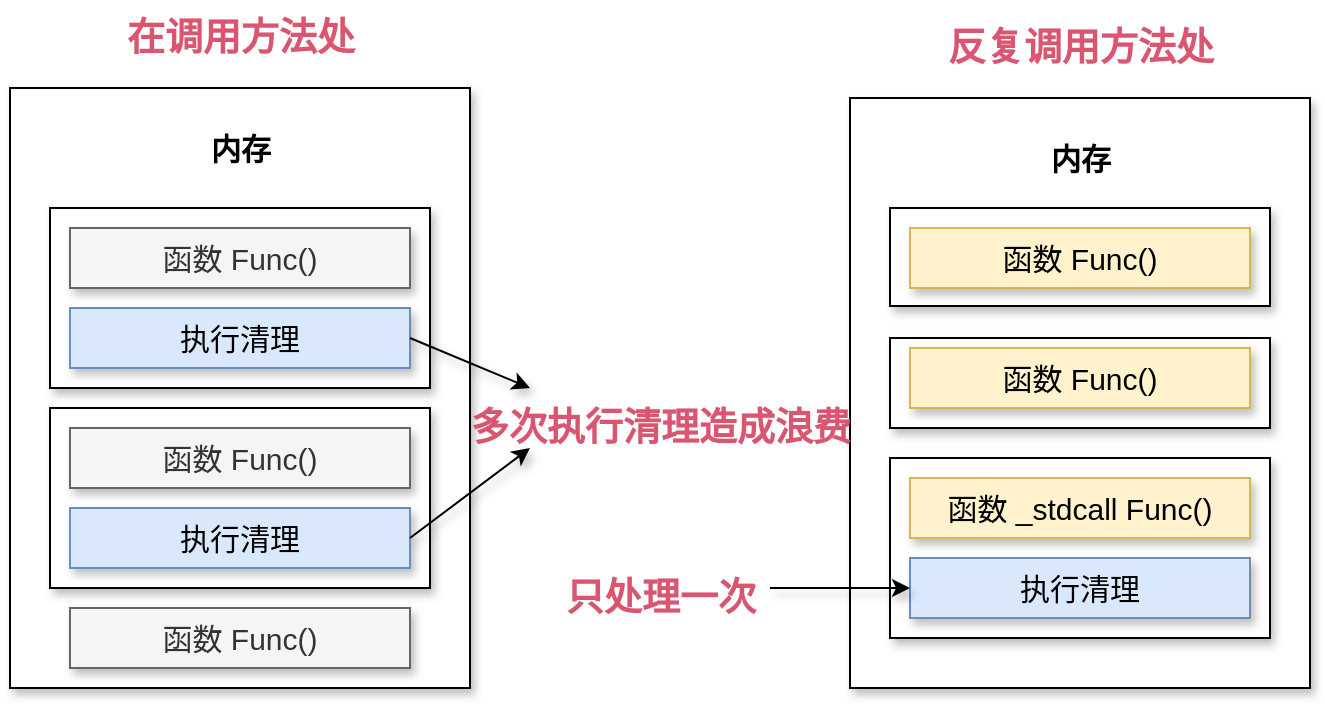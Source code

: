 <mxfile version="14.1.5" type="device"><diagram id="aiXuNTHJgiE3axc797V3" name="第 1 页"><mxGraphModel dx="621" dy="552" grid="1" gridSize="10" guides="1" tooltips="1" connect="1" arrows="1" fold="1" page="1" pageScale="1" pageWidth="827" pageHeight="1169" math="0" shadow="0"><root><mxCell id="0"/><mxCell id="1" parent="0"/><mxCell id="qhr2X6jCwmNGbIc1g98i-12" value="" style="rounded=0;whiteSpace=wrap;html=1;fontSize=15;shadow=1;labelBorderColor=none;" parent="1" vertex="1"><mxGeometry x="540" y="315" width="230" height="295" as="geometry"/></mxCell><mxCell id="R27brXlG_A0Kss5dCxza-25" value="" style="rounded=0;whiteSpace=wrap;html=1;fontStyle=0;fontSize=15;shadow=1;labelBorderColor=none;" vertex="1" parent="1"><mxGeometry x="560" y="370" width="190" height="49" as="geometry"/></mxCell><mxCell id="R27brXlG_A0Kss5dCxza-24" value="" style="rounded=0;whiteSpace=wrap;html=1;fontStyle=0;fontSize=15;shadow=1;labelBorderColor=none;" vertex="1" parent="1"><mxGeometry x="560" y="435" width="190" height="45" as="geometry"/></mxCell><mxCell id="qhr2X6jCwmNGbIc1g98i-1" value="函数 Func()" style="rounded=0;whiteSpace=wrap;html=1;fontStyle=0;fontSize=15;shadow=1;labelBorderColor=none;fillColor=#fff2cc;strokeColor=#d6b656;" parent="1" vertex="1"><mxGeometry x="570" y="380" width="170" height="30" as="geometry"/></mxCell><mxCell id="qhr2X6jCwmNGbIc1g98i-3" value="函数 Func()" style="rounded=0;whiteSpace=wrap;html=1;fontStyle=0;fontSize=15;shadow=1;labelBorderColor=none;fillColor=#fff2cc;strokeColor=#d6b656;" parent="1" vertex="1"><mxGeometry x="570" y="440" width="170" height="30" as="geometry"/></mxCell><mxCell id="qhr2X6jCwmNGbIc1g98i-14" value="内存" style="text;html=1;align=center;verticalAlign=middle;resizable=0;points=[];autosize=1;fontSize=15;fontStyle=1;shadow=1;labelBorderColor=none;" parent="1" vertex="1"><mxGeometry x="630" y="335" width="50" height="20" as="geometry"/></mxCell><mxCell id="R27brXlG_A0Kss5dCxza-1" value="" style="rounded=0;whiteSpace=wrap;html=1;fontStyle=0;fontSize=15;shadow=1;labelBorderColor=none;" vertex="1" parent="1"><mxGeometry x="560" y="495" width="190" height="90" as="geometry"/></mxCell><mxCell id="R27brXlG_A0Kss5dCxza-2" value="函数 _stdcall Func()" style="rounded=0;whiteSpace=wrap;html=1;fontStyle=0;fontSize=15;shadow=1;labelBorderColor=none;fillColor=#fff2cc;strokeColor=#d6b656;" vertex="1" parent="1"><mxGeometry x="570" y="505" width="170" height="30" as="geometry"/></mxCell><mxCell id="R27brXlG_A0Kss5dCxza-3" value="执行清理" style="rounded=0;whiteSpace=wrap;html=1;fontStyle=0;fontSize=15;shadow=1;labelBorderColor=none;fillColor=#dae8fc;strokeColor=#6c8ebf;" vertex="1" parent="1"><mxGeometry x="570" y="545" width="170" height="30" as="geometry"/></mxCell><mxCell id="R27brXlG_A0Kss5dCxza-4" value="" style="rounded=0;whiteSpace=wrap;html=1;fontSize=15;shadow=1;labelBorderColor=none;" vertex="1" parent="1"><mxGeometry x="120" y="310" width="230" height="300" as="geometry"/></mxCell><mxCell id="R27brXlG_A0Kss5dCxza-7" value="内存" style="text;html=1;align=center;verticalAlign=middle;resizable=0;points=[];autosize=1;fontSize=15;fontStyle=1;shadow=1;labelBorderColor=none;" vertex="1" parent="1"><mxGeometry x="210" y="330" width="50" height="20" as="geometry"/></mxCell><mxCell id="R27brXlG_A0Kss5dCxza-8" value="" style="rounded=0;whiteSpace=wrap;html=1;fontStyle=0;fontSize=15;shadow=1;labelBorderColor=none;" vertex="1" parent="1"><mxGeometry x="140" y="470" width="190" height="90" as="geometry"/></mxCell><mxCell id="R27brXlG_A0Kss5dCxza-9" value="函数 Func()" style="rounded=0;whiteSpace=wrap;html=1;fontStyle=0;fontSize=15;shadow=1;labelBorderColor=none;fillColor=#f5f5f5;strokeColor=#666666;fontColor=#333333;" vertex="1" parent="1"><mxGeometry x="150" y="480" width="170" height="30" as="geometry"/></mxCell><mxCell id="R27brXlG_A0Kss5dCxza-10" value="执行清理" style="rounded=0;whiteSpace=wrap;html=1;fontStyle=0;fontSize=15;shadow=1;labelBorderColor=none;fillColor=#dae8fc;strokeColor=#6c8ebf;" vertex="1" parent="1"><mxGeometry x="150" y="520" width="170" height="30" as="geometry"/></mxCell><mxCell id="R27brXlG_A0Kss5dCxza-11" value="" style="rounded=0;whiteSpace=wrap;html=1;fontStyle=0;fontSize=15;shadow=1;labelBorderColor=none;" vertex="1" parent="1"><mxGeometry x="140" y="370" width="190" height="90" as="geometry"/></mxCell><mxCell id="R27brXlG_A0Kss5dCxza-12" value="函数 Func()" style="rounded=0;whiteSpace=wrap;html=1;fontStyle=0;fontSize=15;shadow=1;labelBorderColor=none;fillColor=#f5f5f5;strokeColor=#666666;fontColor=#333333;" vertex="1" parent="1"><mxGeometry x="150" y="380" width="170" height="30" as="geometry"/></mxCell><mxCell id="R27brXlG_A0Kss5dCxza-13" value="执行清理" style="rounded=0;whiteSpace=wrap;html=1;fontStyle=0;fontSize=15;shadow=1;labelBorderColor=none;fillColor=#dae8fc;strokeColor=#6c8ebf;" vertex="1" parent="1"><mxGeometry x="150" y="420" width="170" height="30" as="geometry"/></mxCell><mxCell id="R27brXlG_A0Kss5dCxza-14" value="在调用方法处" style="text;html=1;align=center;verticalAlign=middle;resizable=0;points=[];autosize=1;fontStyle=1;fontSize=19;shadow=1;fontColor=#D95570;" vertex="1" parent="1"><mxGeometry x="170" y="270" width="130" height="30" as="geometry"/></mxCell><mxCell id="R27brXlG_A0Kss5dCxza-15" value="反复调用方法处" style="text;html=1;align=center;verticalAlign=middle;resizable=0;points=[];autosize=1;fontStyle=1;fontSize=19;shadow=1;fontColor=#D95570;" vertex="1" parent="1"><mxGeometry x="580" y="275" width="150" height="30" as="geometry"/></mxCell><mxCell id="R27brXlG_A0Kss5dCxza-16" value="" style="endArrow=classic;html=1;fontSize=19;exitX=1;exitY=0.5;exitDx=0;exitDy=0;shadow=1;" edge="1" parent="1" source="R27brXlG_A0Kss5dCxza-13"><mxGeometry width="50" height="50" relative="1" as="geometry"><mxPoint x="390" y="610" as="sourcePoint"/><mxPoint x="380" y="460" as="targetPoint"/></mxGeometry></mxCell><mxCell id="R27brXlG_A0Kss5dCxza-17" value="" style="endArrow=classic;html=1;fontSize=19;exitX=1;exitY=0.5;exitDx=0;exitDy=0;shadow=1;" edge="1" parent="1" source="R27brXlG_A0Kss5dCxza-10"><mxGeometry width="50" height="50" relative="1" as="geometry"><mxPoint x="390" y="610" as="sourcePoint"/><mxPoint x="380" y="490" as="targetPoint"/></mxGeometry></mxCell><mxCell id="R27brXlG_A0Kss5dCxza-18" value="多次执行清理造成浪费" style="text;html=1;align=center;verticalAlign=middle;resizable=0;points=[];autosize=1;fontSize=19;shadow=1;fontColor=#D95570;fontStyle=1" vertex="1" parent="1"><mxGeometry x="340" y="465" width="210" height="30" as="geometry"/></mxCell><mxCell id="R27brXlG_A0Kss5dCxza-20" value="函数 Func()" style="rounded=0;whiteSpace=wrap;html=1;fontStyle=0;fontSize=15;shadow=1;labelBorderColor=none;fillColor=#f5f5f5;strokeColor=#666666;fontColor=#333333;" vertex="1" parent="1"><mxGeometry x="150" y="570" width="170" height="30" as="geometry"/></mxCell><mxCell id="R27brXlG_A0Kss5dCxza-21" value="" style="endArrow=classic;html=1;fontSize=19;entryX=0;entryY=0.5;entryDx=0;entryDy=0;shadow=1;" edge="1" parent="1" target="R27brXlG_A0Kss5dCxza-3"><mxGeometry width="50" height="50" relative="1" as="geometry"><mxPoint x="500" y="560" as="sourcePoint"/><mxPoint x="510" y="535" as="targetPoint"/></mxGeometry></mxCell><mxCell id="R27brXlG_A0Kss5dCxza-22" value="只处理一次" style="text;html=1;align=center;verticalAlign=middle;resizable=0;points=[];autosize=1;fontSize=19;shadow=1;fontStyle=1;fontColor=#D95570;" vertex="1" parent="1"><mxGeometry x="390" y="550" width="110" height="30" as="geometry"/></mxCell></root></mxGraphModel></diagram></mxfile>